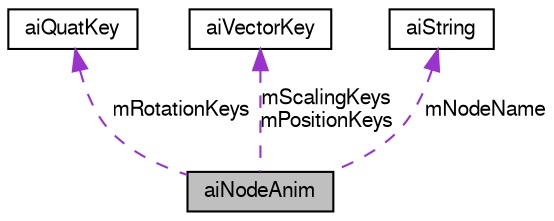 digraph G
{
  bgcolor="transparent";
  edge [fontname="FreeSans",fontsize=10,labelfontname="FreeSans",labelfontsize=10];
  node [fontname="FreeSans",fontsize=10,shape=record];
  Node1 [label="aiNodeAnim",height=0.2,width=0.4,color="black", fillcolor="grey75", style="filled" fontcolor="black"];
  Node2 -> Node1 [dir=back,color="darkorchid3",fontsize=10,style="dashed",label="mRotationKeys"];
  Node2 [label="aiQuatKey",height=0.2,width=0.4,color="black",URL="$structai_quat_key.html"];
  Node3 -> Node1 [dir=back,color="darkorchid3",fontsize=10,style="dashed",label="mScalingKeys\nmPositionKeys"];
  Node3 [label="aiVectorKey",height=0.2,width=0.4,color="black",URL="$structai_vector_key.html"];
  Node4 -> Node1 [dir=back,color="darkorchid3",fontsize=10,style="dashed",label="mNodeName"];
  Node4 [label="aiString",height=0.2,width=0.4,color="black",URL="$structai_string.html"];
}
